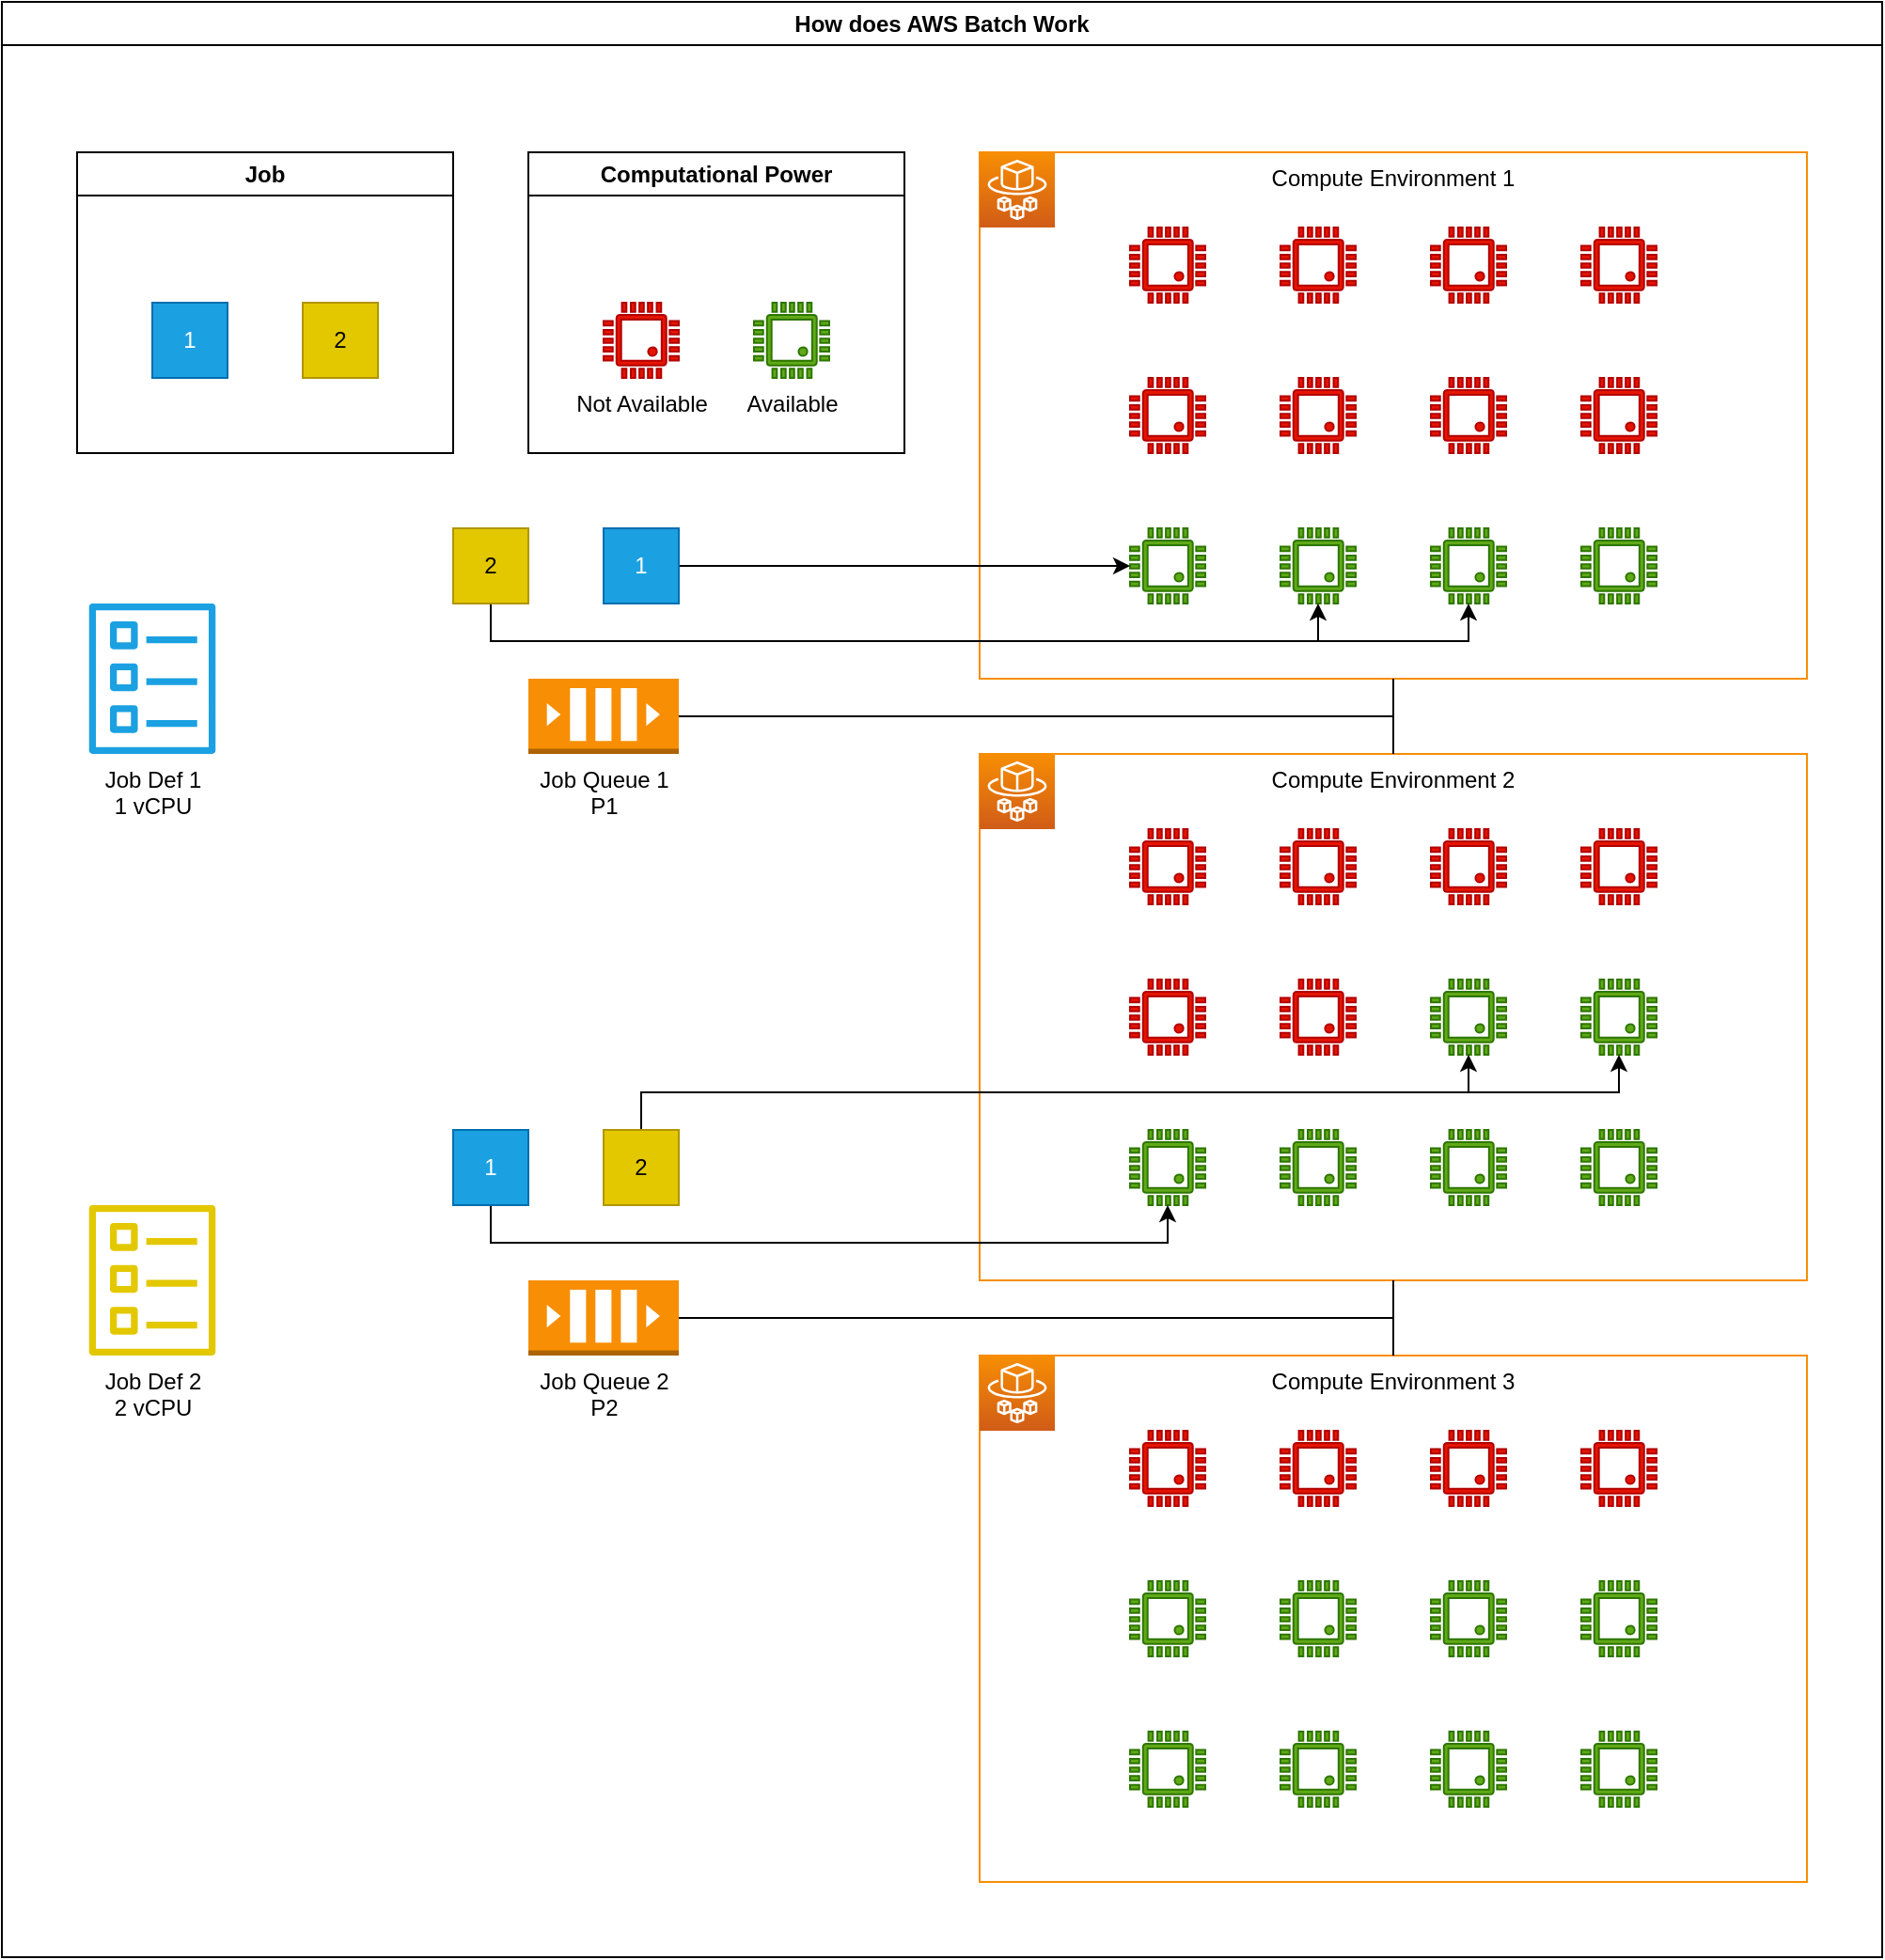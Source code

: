 <mxfile version="21.2.8" type="device">
  <diagram id="tB9N7z93DK2bXvOsxN_O" name="AWS-Batch-Project">
    <mxGraphModel dx="1172" dy="840" grid="1" gridSize="10" guides="1" tooltips="1" connect="1" arrows="1" fold="1" page="1" pageScale="1" pageWidth="850" pageHeight="1100" math="0" shadow="0">
      <root>
        <mxCell id="0" />
        <mxCell id="1" parent="0" />
        <mxCell id="f5VFy4xdmkrR8hIV67l6-42" value="Compute Environment 3" style="rounded=0;whiteSpace=wrap;html=1;fillColor=none;strokeColor=#f78e04;verticalAlign=top;" parent="1" vertex="1">
          <mxGeometry x="560" y="760" width="440" height="280" as="geometry" />
        </mxCell>
        <mxCell id="f5VFy4xdmkrR8hIV67l6-28" value="Compute Environment 2" style="rounded=0;whiteSpace=wrap;html=1;fillColor=none;strokeColor=#f78e04;verticalAlign=top;" parent="1" vertex="1">
          <mxGeometry x="560" y="440" width="440" height="280" as="geometry" />
        </mxCell>
        <mxCell id="f5VFy4xdmkrR8hIV67l6-14" value="Compute Environment 1" style="rounded=0;whiteSpace=wrap;html=1;fillColor=none;strokeColor=#f78e04;verticalAlign=top;" parent="1" vertex="1">
          <mxGeometry x="560" y="120" width="440" height="280" as="geometry" />
        </mxCell>
        <mxCell id="iDCPznZTxbQUSvZ_fjzk-4" value="Job Def 1&lt;br&gt;1 vCPU" style="sketch=0;outlineConnect=0;fillColor=#1ba1e2;strokeColor=#006EAF;dashed=0;verticalLabelPosition=bottom;verticalAlign=top;align=center;html=1;fontSize=12;fontStyle=0;pointerEvents=1;shape=mxgraph.aws4.template;fontColor=#000000;" parent="1" vertex="1">
          <mxGeometry x="80" y="360" width="80" height="80" as="geometry" />
        </mxCell>
        <mxCell id="1qJ0nzabCPj52N4ypJyl-1" value="" style="sketch=0;points=[[0,0,0],[0.25,0,0],[0.5,0,0],[0.75,0,0],[1,0,0],[0,1,0],[0.25,1,0],[0.5,1,0],[0.75,1,0],[1,1,0],[0,0.25,0],[0,0.5,0],[0,0.75,0],[1,0.25,0],[1,0.5,0],[1,0.75,0]];outlineConnect=0;fontColor=#232F3E;gradientColor=#F78E04;gradientDirection=north;fillColor=#D05C17;strokeColor=#ffffff;dashed=0;verticalLabelPosition=bottom;verticalAlign=top;align=center;html=1;fontSize=12;fontStyle=0;aspect=fixed;shape=mxgraph.aws4.resourceIcon;resIcon=mxgraph.aws4.fargate;" parent="1" vertex="1">
          <mxGeometry x="560" y="120" width="40" height="40" as="geometry" />
        </mxCell>
        <mxCell id="f5VFy4xdmkrR8hIV67l6-1" value="" style="pointerEvents=1;shadow=0;dashed=0;html=1;strokeColor=#B20000;fillColor=#e51400;labelPosition=center;verticalLabelPosition=bottom;verticalAlign=top;align=center;outlineConnect=0;shape=mxgraph.veeam.cpu;fontColor=#ffffff;" parent="1" vertex="1">
          <mxGeometry x="640" y="160" width="40" height="40" as="geometry" />
        </mxCell>
        <mxCell id="f5VFy4xdmkrR8hIV67l6-2" value="" style="pointerEvents=1;shadow=0;dashed=0;html=1;strokeColor=#B20000;fillColor=#e51400;labelPosition=center;verticalLabelPosition=bottom;verticalAlign=top;align=center;outlineConnect=0;shape=mxgraph.veeam.cpu;fontColor=#ffffff;" parent="1" vertex="1">
          <mxGeometry x="720" y="160" width="40" height="40" as="geometry" />
        </mxCell>
        <mxCell id="f5VFy4xdmkrR8hIV67l6-3" value="" style="pointerEvents=1;shadow=0;dashed=0;html=1;strokeColor=#B20000;fillColor=#e51400;labelPosition=center;verticalLabelPosition=bottom;verticalAlign=top;align=center;outlineConnect=0;shape=mxgraph.veeam.cpu;fontColor=#ffffff;" parent="1" vertex="1">
          <mxGeometry x="800" y="160" width="40" height="40" as="geometry" />
        </mxCell>
        <mxCell id="f5VFy4xdmkrR8hIV67l6-4" value="" style="pointerEvents=1;shadow=0;dashed=0;html=1;strokeColor=#B20000;fillColor=#e51400;labelPosition=center;verticalLabelPosition=bottom;verticalAlign=top;align=center;outlineConnect=0;shape=mxgraph.veeam.cpu;fontColor=#ffffff;" parent="1" vertex="1">
          <mxGeometry x="640" y="240" width="40" height="40" as="geometry" />
        </mxCell>
        <mxCell id="f5VFy4xdmkrR8hIV67l6-5" value="" style="pointerEvents=1;shadow=0;dashed=0;html=1;strokeColor=#B20000;fillColor=#e51400;labelPosition=center;verticalLabelPosition=bottom;verticalAlign=top;align=center;outlineConnect=0;shape=mxgraph.veeam.cpu;fontColor=#ffffff;" parent="1" vertex="1">
          <mxGeometry x="720" y="240" width="40" height="40" as="geometry" />
        </mxCell>
        <mxCell id="f5VFy4xdmkrR8hIV67l6-6" value="" style="pointerEvents=1;shadow=0;dashed=0;html=1;strokeColor=#B20000;fillColor=#e51400;labelPosition=center;verticalLabelPosition=bottom;verticalAlign=top;align=center;outlineConnect=0;shape=mxgraph.veeam.cpu;fontColor=#ffffff;" parent="1" vertex="1">
          <mxGeometry x="800" y="240" width="40" height="40" as="geometry" />
        </mxCell>
        <mxCell id="f5VFy4xdmkrR8hIV67l6-7" value="" style="pointerEvents=1;shadow=0;dashed=0;html=1;strokeColor=#2D7600;fillColor=#60a917;labelPosition=center;verticalLabelPosition=bottom;verticalAlign=top;align=center;outlineConnect=0;shape=mxgraph.veeam.cpu;fontColor=#ffffff;" parent="1" vertex="1">
          <mxGeometry x="640" y="320" width="40" height="40" as="geometry" />
        </mxCell>
        <mxCell id="f5VFy4xdmkrR8hIV67l6-8" value="" style="pointerEvents=1;shadow=0;dashed=0;html=1;strokeColor=#2D7600;fillColor=#60a917;labelPosition=center;verticalLabelPosition=bottom;verticalAlign=top;align=center;outlineConnect=0;shape=mxgraph.veeam.cpu;fontColor=#ffffff;" parent="1" vertex="1">
          <mxGeometry x="720" y="320" width="40" height="40" as="geometry" />
        </mxCell>
        <mxCell id="f5VFy4xdmkrR8hIV67l6-9" value="" style="pointerEvents=1;shadow=0;dashed=0;html=1;strokeColor=#2D7600;fillColor=#60a917;labelPosition=center;verticalLabelPosition=bottom;verticalAlign=top;align=center;outlineConnect=0;shape=mxgraph.veeam.cpu;fontColor=#ffffff;" parent="1" vertex="1">
          <mxGeometry x="800" y="320" width="40" height="40" as="geometry" />
        </mxCell>
        <mxCell id="f5VFy4xdmkrR8hIV67l6-10" value="" style="pointerEvents=1;shadow=0;dashed=0;html=1;strokeColor=#B20000;fillColor=#e51400;labelPosition=center;verticalLabelPosition=bottom;verticalAlign=top;align=center;outlineConnect=0;shape=mxgraph.veeam.cpu;fontColor=#ffffff;" parent="1" vertex="1">
          <mxGeometry x="880" y="160" width="40" height="40" as="geometry" />
        </mxCell>
        <mxCell id="f5VFy4xdmkrR8hIV67l6-11" value="" style="pointerEvents=1;shadow=0;dashed=0;html=1;strokeColor=#B20000;fillColor=#e51400;labelPosition=center;verticalLabelPosition=bottom;verticalAlign=top;align=center;outlineConnect=0;shape=mxgraph.veeam.cpu;fontColor=#ffffff;" parent="1" vertex="1">
          <mxGeometry x="880" y="240" width="40" height="40" as="geometry" />
        </mxCell>
        <mxCell id="f5VFy4xdmkrR8hIV67l6-12" value="" style="pointerEvents=1;shadow=0;dashed=0;html=1;strokeColor=#2D7600;fillColor=#60a917;labelPosition=center;verticalLabelPosition=bottom;verticalAlign=top;align=center;outlineConnect=0;shape=mxgraph.veeam.cpu;fontColor=#ffffff;" parent="1" vertex="1">
          <mxGeometry x="880" y="320" width="40" height="40" as="geometry" />
        </mxCell>
        <mxCell id="f5VFy4xdmkrR8hIV67l6-15" value="" style="sketch=0;points=[[0,0,0],[0.25,0,0],[0.5,0,0],[0.75,0,0],[1,0,0],[0,1,0],[0.25,1,0],[0.5,1,0],[0.75,1,0],[1,1,0],[0,0.25,0],[0,0.5,0],[0,0.75,0],[1,0.25,0],[1,0.5,0],[1,0.75,0]];outlineConnect=0;fontColor=#232F3E;gradientColor=#F78E04;gradientDirection=north;fillColor=#D05C17;strokeColor=#ffffff;dashed=0;verticalLabelPosition=bottom;verticalAlign=top;align=center;html=1;fontSize=12;fontStyle=0;aspect=fixed;shape=mxgraph.aws4.resourceIcon;resIcon=mxgraph.aws4.fargate;" parent="1" vertex="1">
          <mxGeometry x="560" y="440" width="40" height="40" as="geometry" />
        </mxCell>
        <mxCell id="f5VFy4xdmkrR8hIV67l6-16" value="" style="pointerEvents=1;shadow=0;dashed=0;html=1;strokeColor=#B20000;fillColor=#e51400;labelPosition=center;verticalLabelPosition=bottom;verticalAlign=top;align=center;outlineConnect=0;shape=mxgraph.veeam.cpu;fontColor=#ffffff;" parent="1" vertex="1">
          <mxGeometry x="640" y="480" width="40" height="40" as="geometry" />
        </mxCell>
        <mxCell id="f5VFy4xdmkrR8hIV67l6-17" value="" style="pointerEvents=1;shadow=0;dashed=0;html=1;strokeColor=#B20000;fillColor=#e51400;labelPosition=center;verticalLabelPosition=bottom;verticalAlign=top;align=center;outlineConnect=0;shape=mxgraph.veeam.cpu;fontColor=#ffffff;" parent="1" vertex="1">
          <mxGeometry x="720" y="480" width="40" height="40" as="geometry" />
        </mxCell>
        <mxCell id="f5VFy4xdmkrR8hIV67l6-18" value="" style="pointerEvents=1;shadow=0;dashed=0;html=1;strokeColor=#B20000;fillColor=#e51400;labelPosition=center;verticalLabelPosition=bottom;verticalAlign=top;align=center;outlineConnect=0;shape=mxgraph.veeam.cpu;fontColor=#ffffff;" parent="1" vertex="1">
          <mxGeometry x="800" y="480" width="40" height="40" as="geometry" />
        </mxCell>
        <mxCell id="f5VFy4xdmkrR8hIV67l6-19" value="" style="pointerEvents=1;shadow=0;dashed=0;html=1;strokeColor=#B20000;fillColor=#e51400;labelPosition=center;verticalLabelPosition=bottom;verticalAlign=top;align=center;outlineConnect=0;shape=mxgraph.veeam.cpu;fontColor=#ffffff;" parent="1" vertex="1">
          <mxGeometry x="640" y="560" width="40" height="40" as="geometry" />
        </mxCell>
        <mxCell id="f5VFy4xdmkrR8hIV67l6-20" value="" style="pointerEvents=1;shadow=0;dashed=0;html=1;strokeColor=#B20000;fillColor=#e51400;labelPosition=center;verticalLabelPosition=bottom;verticalAlign=top;align=center;outlineConnect=0;shape=mxgraph.veeam.cpu;fontColor=#ffffff;" parent="1" vertex="1">
          <mxGeometry x="720" y="560" width="40" height="40" as="geometry" />
        </mxCell>
        <mxCell id="f5VFy4xdmkrR8hIV67l6-21" value="" style="pointerEvents=1;shadow=0;dashed=0;html=1;strokeColor=#2D7600;fillColor=#60a917;labelPosition=center;verticalLabelPosition=bottom;verticalAlign=top;align=center;outlineConnect=0;shape=mxgraph.veeam.cpu;fontColor=#ffffff;" parent="1" vertex="1">
          <mxGeometry x="800" y="560" width="40" height="40" as="geometry" />
        </mxCell>
        <mxCell id="f5VFy4xdmkrR8hIV67l6-22" value="" style="pointerEvents=1;shadow=0;dashed=0;html=1;strokeColor=#2D7600;fillColor=#60a917;labelPosition=center;verticalLabelPosition=bottom;verticalAlign=top;align=center;outlineConnect=0;shape=mxgraph.veeam.cpu;fontColor=#ffffff;" parent="1" vertex="1">
          <mxGeometry x="640" y="640" width="40" height="40" as="geometry" />
        </mxCell>
        <mxCell id="f5VFy4xdmkrR8hIV67l6-23" value="" style="pointerEvents=1;shadow=0;dashed=0;html=1;strokeColor=#2D7600;fillColor=#60a917;labelPosition=center;verticalLabelPosition=bottom;verticalAlign=top;align=center;outlineConnect=0;shape=mxgraph.veeam.cpu;fontColor=#ffffff;" parent="1" vertex="1">
          <mxGeometry x="720" y="640" width="40" height="40" as="geometry" />
        </mxCell>
        <mxCell id="f5VFy4xdmkrR8hIV67l6-24" value="" style="pointerEvents=1;shadow=0;dashed=0;html=1;strokeColor=#2D7600;fillColor=#60a917;labelPosition=center;verticalLabelPosition=bottom;verticalAlign=top;align=center;outlineConnect=0;shape=mxgraph.veeam.cpu;fontColor=#ffffff;" parent="1" vertex="1">
          <mxGeometry x="800" y="640" width="40" height="40" as="geometry" />
        </mxCell>
        <mxCell id="f5VFy4xdmkrR8hIV67l6-25" value="" style="pointerEvents=1;shadow=0;dashed=0;html=1;strokeColor=#B20000;fillColor=#e51400;labelPosition=center;verticalLabelPosition=bottom;verticalAlign=top;align=center;outlineConnect=0;shape=mxgraph.veeam.cpu;fontColor=#ffffff;" parent="1" vertex="1">
          <mxGeometry x="880" y="480" width="40" height="40" as="geometry" />
        </mxCell>
        <mxCell id="f5VFy4xdmkrR8hIV67l6-26" value="" style="pointerEvents=1;shadow=0;dashed=0;html=1;strokeColor=#2D7600;fillColor=#60a917;labelPosition=center;verticalLabelPosition=bottom;verticalAlign=top;align=center;outlineConnect=0;shape=mxgraph.veeam.cpu;fontColor=#ffffff;" parent="1" vertex="1">
          <mxGeometry x="880" y="560" width="40" height="40" as="geometry" />
        </mxCell>
        <mxCell id="f5VFy4xdmkrR8hIV67l6-27" value="" style="pointerEvents=1;shadow=0;dashed=0;html=1;strokeColor=#2D7600;fillColor=#60a917;labelPosition=center;verticalLabelPosition=bottom;verticalAlign=top;align=center;outlineConnect=0;shape=mxgraph.veeam.cpu;fontColor=#ffffff;" parent="1" vertex="1">
          <mxGeometry x="880" y="640" width="40" height="40" as="geometry" />
        </mxCell>
        <mxCell id="f5VFy4xdmkrR8hIV67l6-29" value="" style="sketch=0;points=[[0,0,0],[0.25,0,0],[0.5,0,0],[0.75,0,0],[1,0,0],[0,1,0],[0.25,1,0],[0.5,1,0],[0.75,1,0],[1,1,0],[0,0.25,0],[0,0.5,0],[0,0.75,0],[1,0.25,0],[1,0.5,0],[1,0.75,0]];outlineConnect=0;fontColor=#232F3E;gradientColor=#F78E04;gradientDirection=north;fillColor=#D05C17;strokeColor=#ffffff;dashed=0;verticalLabelPosition=bottom;verticalAlign=top;align=center;html=1;fontSize=12;fontStyle=0;aspect=fixed;shape=mxgraph.aws4.resourceIcon;resIcon=mxgraph.aws4.fargate;" parent="1" vertex="1">
          <mxGeometry x="560" y="760" width="40" height="40" as="geometry" />
        </mxCell>
        <mxCell id="f5VFy4xdmkrR8hIV67l6-30" value="" style="pointerEvents=1;shadow=0;dashed=0;html=1;strokeColor=#B20000;fillColor=#e51400;labelPosition=center;verticalLabelPosition=bottom;verticalAlign=top;align=center;outlineConnect=0;shape=mxgraph.veeam.cpu;fontColor=#ffffff;" parent="1" vertex="1">
          <mxGeometry x="640" y="800" width="40" height="40" as="geometry" />
        </mxCell>
        <mxCell id="f5VFy4xdmkrR8hIV67l6-31" value="" style="pointerEvents=1;shadow=0;dashed=0;html=1;strokeColor=#B20000;fillColor=#e51400;labelPosition=center;verticalLabelPosition=bottom;verticalAlign=top;align=center;outlineConnect=0;shape=mxgraph.veeam.cpu;fontColor=#ffffff;" parent="1" vertex="1">
          <mxGeometry x="720" y="800" width="40" height="40" as="geometry" />
        </mxCell>
        <mxCell id="f5VFy4xdmkrR8hIV67l6-32" value="" style="pointerEvents=1;shadow=0;dashed=0;html=1;strokeColor=#B20000;fillColor=#e51400;labelPosition=center;verticalLabelPosition=bottom;verticalAlign=top;align=center;outlineConnect=0;shape=mxgraph.veeam.cpu;fontColor=#ffffff;" parent="1" vertex="1">
          <mxGeometry x="800" y="800" width="40" height="40" as="geometry" />
        </mxCell>
        <mxCell id="f5VFy4xdmkrR8hIV67l6-33" value="" style="pointerEvents=1;shadow=0;dashed=0;html=1;strokeColor=#2D7600;fillColor=#60a917;labelPosition=center;verticalLabelPosition=bottom;verticalAlign=top;align=center;outlineConnect=0;shape=mxgraph.veeam.cpu;fontColor=#ffffff;" parent="1" vertex="1">
          <mxGeometry x="640" y="880" width="40" height="40" as="geometry" />
        </mxCell>
        <mxCell id="f5VFy4xdmkrR8hIV67l6-34" value="" style="pointerEvents=1;shadow=0;dashed=0;html=1;strokeColor=#2D7600;fillColor=#60a917;labelPosition=center;verticalLabelPosition=bottom;verticalAlign=top;align=center;outlineConnect=0;shape=mxgraph.veeam.cpu;fontColor=#ffffff;" parent="1" vertex="1">
          <mxGeometry x="720" y="880" width="40" height="40" as="geometry" />
        </mxCell>
        <mxCell id="f5VFy4xdmkrR8hIV67l6-35" value="" style="pointerEvents=1;shadow=0;dashed=0;html=1;strokeColor=#2D7600;fillColor=#60a917;labelPosition=center;verticalLabelPosition=bottom;verticalAlign=top;align=center;outlineConnect=0;shape=mxgraph.veeam.cpu;fontColor=#ffffff;" parent="1" vertex="1">
          <mxGeometry x="800" y="880" width="40" height="40" as="geometry" />
        </mxCell>
        <mxCell id="f5VFy4xdmkrR8hIV67l6-36" value="" style="pointerEvents=1;shadow=0;dashed=0;html=1;strokeColor=#2D7600;fillColor=#60a917;labelPosition=center;verticalLabelPosition=bottom;verticalAlign=top;align=center;outlineConnect=0;shape=mxgraph.veeam.cpu;fontColor=#ffffff;" parent="1" vertex="1">
          <mxGeometry x="640" y="960" width="40" height="40" as="geometry" />
        </mxCell>
        <mxCell id="f5VFy4xdmkrR8hIV67l6-37" value="" style="pointerEvents=1;shadow=0;dashed=0;html=1;strokeColor=#2D7600;fillColor=#60a917;labelPosition=center;verticalLabelPosition=bottom;verticalAlign=top;align=center;outlineConnect=0;shape=mxgraph.veeam.cpu;fontColor=#ffffff;" parent="1" vertex="1">
          <mxGeometry x="720" y="960" width="40" height="40" as="geometry" />
        </mxCell>
        <mxCell id="f5VFy4xdmkrR8hIV67l6-38" value="" style="pointerEvents=1;shadow=0;dashed=0;html=1;strokeColor=#2D7600;fillColor=#60a917;labelPosition=center;verticalLabelPosition=bottom;verticalAlign=top;align=center;outlineConnect=0;shape=mxgraph.veeam.cpu;fontColor=#ffffff;" parent="1" vertex="1">
          <mxGeometry x="800" y="960" width="40" height="40" as="geometry" />
        </mxCell>
        <mxCell id="f5VFy4xdmkrR8hIV67l6-39" value="" style="pointerEvents=1;shadow=0;dashed=0;html=1;strokeColor=#B20000;fillColor=#e51400;labelPosition=center;verticalLabelPosition=bottom;verticalAlign=top;align=center;outlineConnect=0;shape=mxgraph.veeam.cpu;fontColor=#ffffff;" parent="1" vertex="1">
          <mxGeometry x="880" y="800" width="40" height="40" as="geometry" />
        </mxCell>
        <mxCell id="f5VFy4xdmkrR8hIV67l6-40" value="" style="pointerEvents=1;shadow=0;dashed=0;html=1;strokeColor=#2D7600;fillColor=#60a917;labelPosition=center;verticalLabelPosition=bottom;verticalAlign=top;align=center;outlineConnect=0;shape=mxgraph.veeam.cpu;fontColor=#ffffff;" parent="1" vertex="1">
          <mxGeometry x="880" y="880" width="40" height="40" as="geometry" />
        </mxCell>
        <mxCell id="f5VFy4xdmkrR8hIV67l6-41" value="" style="pointerEvents=1;shadow=0;dashed=0;html=1;strokeColor=#2D7600;fillColor=#60a917;labelPosition=center;verticalLabelPosition=bottom;verticalAlign=top;align=center;outlineConnect=0;shape=mxgraph.veeam.cpu;fontColor=#ffffff;" parent="1" vertex="1">
          <mxGeometry x="880" y="960" width="40" height="40" as="geometry" />
        </mxCell>
        <mxCell id="f5VFy4xdmkrR8hIV67l6-47" style="edgeStyle=orthogonalEdgeStyle;rounded=0;orthogonalLoop=1;jettySize=auto;html=1;exitX=1;exitY=0.5;exitDx=0;exitDy=0;exitPerimeter=0;entryX=0.5;entryY=1;entryDx=0;entryDy=0;endArrow=none;endFill=0;" parent="1" source="f5VFy4xdmkrR8hIV67l6-43" target="f5VFy4xdmkrR8hIV67l6-14" edge="1">
          <mxGeometry relative="1" as="geometry" />
        </mxCell>
        <mxCell id="f5VFy4xdmkrR8hIV67l6-48" style="edgeStyle=orthogonalEdgeStyle;rounded=0;orthogonalLoop=1;jettySize=auto;html=1;exitX=1;exitY=0.5;exitDx=0;exitDy=0;exitPerimeter=0;entryX=0.5;entryY=0;entryDx=0;entryDy=0;endArrow=none;endFill=0;" parent="1" source="f5VFy4xdmkrR8hIV67l6-43" target="f5VFy4xdmkrR8hIV67l6-28" edge="1">
          <mxGeometry relative="1" as="geometry" />
        </mxCell>
        <mxCell id="f5VFy4xdmkrR8hIV67l6-43" value="Job Queue 1&lt;br&gt;P1" style="outlineConnect=0;dashed=0;verticalLabelPosition=bottom;verticalAlign=top;align=center;html=1;shape=mxgraph.aws3.queue;fillColor=#f78e04;gradientColor=none;" parent="1" vertex="1">
          <mxGeometry x="320" y="400" width="80" height="40" as="geometry" />
        </mxCell>
        <mxCell id="f5VFy4xdmkrR8hIV67l6-44" value="Job Def 2&lt;br&gt;2 vCPU" style="sketch=0;outlineConnect=0;fontColor=#000000;fillColor=#e3c800;strokeColor=#B09500;dashed=0;verticalLabelPosition=bottom;verticalAlign=top;align=center;html=1;fontSize=12;fontStyle=0;pointerEvents=1;shape=mxgraph.aws4.template;" parent="1" vertex="1">
          <mxGeometry x="80" y="680" width="80" height="80" as="geometry" />
        </mxCell>
        <mxCell id="f5VFy4xdmkrR8hIV67l6-49" style="edgeStyle=orthogonalEdgeStyle;rounded=0;orthogonalLoop=1;jettySize=auto;html=1;exitX=1;exitY=0.5;exitDx=0;exitDy=0;exitPerimeter=0;entryX=0.5;entryY=1;entryDx=0;entryDy=0;endArrow=none;endFill=0;" parent="1" source="f5VFy4xdmkrR8hIV67l6-45" target="f5VFy4xdmkrR8hIV67l6-28" edge="1">
          <mxGeometry relative="1" as="geometry" />
        </mxCell>
        <mxCell id="f5VFy4xdmkrR8hIV67l6-50" style="edgeStyle=orthogonalEdgeStyle;rounded=0;orthogonalLoop=1;jettySize=auto;html=1;exitX=1;exitY=0.5;exitDx=0;exitDy=0;exitPerimeter=0;entryX=0.5;entryY=0;entryDx=0;entryDy=0;endArrow=none;endFill=0;" parent="1" source="f5VFy4xdmkrR8hIV67l6-45" target="f5VFy4xdmkrR8hIV67l6-42" edge="1">
          <mxGeometry relative="1" as="geometry" />
        </mxCell>
        <mxCell id="f5VFy4xdmkrR8hIV67l6-45" value="Job Queue 2&lt;br&gt;P2" style="outlineConnect=0;dashed=0;verticalLabelPosition=bottom;verticalAlign=top;align=center;html=1;shape=mxgraph.aws3.queue;fillColor=#f78e04;gradientColor=none;" parent="1" vertex="1">
          <mxGeometry x="320" y="720" width="80" height="40" as="geometry" />
        </mxCell>
        <mxCell id="f5VFy4xdmkrR8hIV67l6-60" style="edgeStyle=orthogonalEdgeStyle;rounded=0;orthogonalLoop=1;jettySize=auto;html=1;exitX=0.5;exitY=1;exitDx=0;exitDy=0;" parent="1" source="f5VFy4xdmkrR8hIV67l6-51" target="f5VFy4xdmkrR8hIV67l6-22" edge="1">
          <mxGeometry relative="1" as="geometry">
            <Array as="points">
              <mxPoint x="300" y="700" />
              <mxPoint x="660" y="700" />
            </Array>
          </mxGeometry>
        </mxCell>
        <mxCell id="f5VFy4xdmkrR8hIV67l6-51" value="1" style="whiteSpace=wrap;html=1;aspect=fixed;fillColor=#1ba1e2;fontColor=#ffffff;strokeColor=#006EAF;" parent="1" vertex="1">
          <mxGeometry x="280" y="640" width="40" height="40" as="geometry" />
        </mxCell>
        <mxCell id="f5VFy4xdmkrR8hIV67l6-63" style="edgeStyle=orthogonalEdgeStyle;rounded=0;orthogonalLoop=1;jettySize=auto;html=1;exitX=0.5;exitY=1;exitDx=0;exitDy=0;" parent="1" source="f5VFy4xdmkrR8hIV67l6-52" target="f5VFy4xdmkrR8hIV67l6-8" edge="1">
          <mxGeometry relative="1" as="geometry">
            <Array as="points">
              <mxPoint x="300" y="380" />
              <mxPoint x="740" y="380" />
            </Array>
          </mxGeometry>
        </mxCell>
        <mxCell id="f5VFy4xdmkrR8hIV67l6-64" style="edgeStyle=orthogonalEdgeStyle;rounded=0;orthogonalLoop=1;jettySize=auto;html=1;exitX=0.5;exitY=1;exitDx=0;exitDy=0;" parent="1" source="f5VFy4xdmkrR8hIV67l6-52" target="f5VFy4xdmkrR8hIV67l6-9" edge="1">
          <mxGeometry relative="1" as="geometry">
            <Array as="points">
              <mxPoint x="300" y="380" />
              <mxPoint x="820" y="380" />
            </Array>
          </mxGeometry>
        </mxCell>
        <mxCell id="f5VFy4xdmkrR8hIV67l6-52" value="2" style="whiteSpace=wrap;html=1;aspect=fixed;fillColor=#e3c800;fontColor=#000000;strokeColor=#B09500;" parent="1" vertex="1">
          <mxGeometry x="280" y="320" width="40" height="40" as="geometry" />
        </mxCell>
        <mxCell id="f5VFy4xdmkrR8hIV67l6-62" style="edgeStyle=orthogonalEdgeStyle;rounded=0;orthogonalLoop=1;jettySize=auto;html=1;exitX=1;exitY=0.5;exitDx=0;exitDy=0;" parent="1" source="f5VFy4xdmkrR8hIV67l6-53" target="f5VFy4xdmkrR8hIV67l6-7" edge="1">
          <mxGeometry relative="1" as="geometry" />
        </mxCell>
        <mxCell id="f5VFy4xdmkrR8hIV67l6-53" value="1" style="whiteSpace=wrap;html=1;aspect=fixed;fillColor=#1ba1e2;fontColor=#ffffff;strokeColor=#006EAF;" parent="1" vertex="1">
          <mxGeometry x="360" y="320" width="40" height="40" as="geometry" />
        </mxCell>
        <mxCell id="f5VFy4xdmkrR8hIV67l6-58" style="edgeStyle=orthogonalEdgeStyle;rounded=0;orthogonalLoop=1;jettySize=auto;html=1;exitX=0.5;exitY=0;exitDx=0;exitDy=0;" parent="1" source="f5VFy4xdmkrR8hIV67l6-54" target="f5VFy4xdmkrR8hIV67l6-21" edge="1">
          <mxGeometry relative="1" as="geometry">
            <Array as="points">
              <mxPoint x="380" y="620" />
              <mxPoint x="820" y="620" />
            </Array>
          </mxGeometry>
        </mxCell>
        <mxCell id="f5VFy4xdmkrR8hIV67l6-59" style="edgeStyle=orthogonalEdgeStyle;rounded=0;orthogonalLoop=1;jettySize=auto;html=1;exitX=0.5;exitY=0;exitDx=0;exitDy=0;" parent="1" source="f5VFy4xdmkrR8hIV67l6-54" target="f5VFy4xdmkrR8hIV67l6-26" edge="1">
          <mxGeometry relative="1" as="geometry" />
        </mxCell>
        <mxCell id="f5VFy4xdmkrR8hIV67l6-54" value="2" style="whiteSpace=wrap;html=1;aspect=fixed;fillColor=#e3c800;fontColor=#000000;strokeColor=#B09500;" parent="1" vertex="1">
          <mxGeometry x="360" y="640" width="40" height="40" as="geometry" />
        </mxCell>
        <mxCell id="f5VFy4xdmkrR8hIV67l6-65" value="How does AWS Batch Work" style="swimlane;whiteSpace=wrap;html=1;" parent="1" vertex="1">
          <mxGeometry x="40" y="40" width="1000" height="1040" as="geometry" />
        </mxCell>
        <mxCell id="f5VFy4xdmkrR8hIV67l6-67" value="2" style="whiteSpace=wrap;html=1;aspect=fixed;fillColor=#e3c800;fontColor=#000000;strokeColor=#B09500;" parent="f5VFy4xdmkrR8hIV67l6-65" vertex="1">
          <mxGeometry x="160" y="160" width="40" height="40" as="geometry" />
        </mxCell>
        <mxCell id="f5VFy4xdmkrR8hIV67l6-66" value="1" style="whiteSpace=wrap;html=1;aspect=fixed;fillColor=#1ba1e2;fontColor=#ffffff;strokeColor=#006EAF;" parent="f5VFy4xdmkrR8hIV67l6-65" vertex="1">
          <mxGeometry x="80" y="160" width="40" height="40" as="geometry" />
        </mxCell>
        <mxCell id="f5VFy4xdmkrR8hIV67l6-70" value="Job" style="swimlane;whiteSpace=wrap;html=1;" parent="f5VFy4xdmkrR8hIV67l6-65" vertex="1">
          <mxGeometry x="40" y="80" width="200" height="160" as="geometry" />
        </mxCell>
        <mxCell id="5hShdPY0TNmO3G2PRm8M-3" value="Computational Power" style="swimlane;whiteSpace=wrap;html=1;" vertex="1" parent="f5VFy4xdmkrR8hIV67l6-65">
          <mxGeometry x="280" y="80" width="200" height="160" as="geometry" />
        </mxCell>
        <mxCell id="5hShdPY0TNmO3G2PRm8M-1" value="&lt;font color=&quot;#000000&quot;&gt;Not Available&lt;/font&gt;" style="pointerEvents=1;shadow=0;dashed=0;html=1;strokeColor=#B20000;fillColor=#e51400;labelPosition=center;verticalLabelPosition=bottom;verticalAlign=top;align=center;outlineConnect=0;shape=mxgraph.veeam.cpu;fontColor=#ffffff;" vertex="1" parent="5hShdPY0TNmO3G2PRm8M-3">
          <mxGeometry x="40" y="80" width="40" height="40" as="geometry" />
        </mxCell>
        <mxCell id="5hShdPY0TNmO3G2PRm8M-2" value="Available" style="pointerEvents=1;shadow=0;dashed=0;html=1;strokeColor=#2D7600;fillColor=#60a917;labelPosition=center;verticalLabelPosition=bottom;verticalAlign=top;align=center;outlineConnect=0;shape=mxgraph.veeam.cpu;fontColor=#000000;" vertex="1" parent="5hShdPY0TNmO3G2PRm8M-3">
          <mxGeometry x="120" y="80" width="40" height="40" as="geometry" />
        </mxCell>
      </root>
    </mxGraphModel>
  </diagram>
</mxfile>
